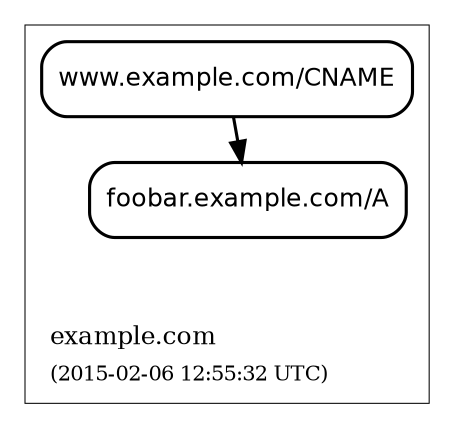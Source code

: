 digraph {
  graph [compound=true, rankdir=BT, ranksep=0.3];
	node [label="\N",
		penwidth=1.5
	];
	edge [penwidth=1.5];

  subgraph "cluster_example.com" {
		graph [label=<<TABLE BORDER="0"><TR><TD ALIGN="LEFT"><FONT POINT-SIZE="12">example.com</FONT></TD></TR><TR><TD ALIGN="LEFT"><FONT POINT-SIZE="10">(2015-02-06 12:55:32 UTC)</FONT></TD></TR></TABLE>>,
				labeljust=l,
				penwidth=0.5
		];
		"cluster_example.com_top" [shape=point, style=invis];
		"cluster_example.com_bottom" [shape=point, style=invis];
    "RRset-10|www.example.com|CNAME" [color="#000000",
						fillcolor="#ffffff",
						label=<<FONT POINT-SIZE="12" FACE="Helvetica">www.example.com/CNAME</FONT>>,
						shape=rectangle,
						style="rounded,filled"];
    "RRset-11|foobar.example.com|A" [color="#000000",
						fillcolor="#ffffff",
						label=<<FONT POINT-SIZE="12" FACE="Helvetica">foobar.example.com/A</FONT>>,
						shape=rectangle,
						style="rounded,filled"];
  }
	"cluster_example.com_bottom" -> "RRset-10|www.example.com|CNAME" [style=invis];
	"cluster_example.com_bottom" -> "RRset-11|foobar.example.com|A" [style=invis];
	"RRset-11|foobar.example.com|A" -> "RRset-10|www.example.com|CNAME" [dir=back, style=solid, color="#000000"];
}
